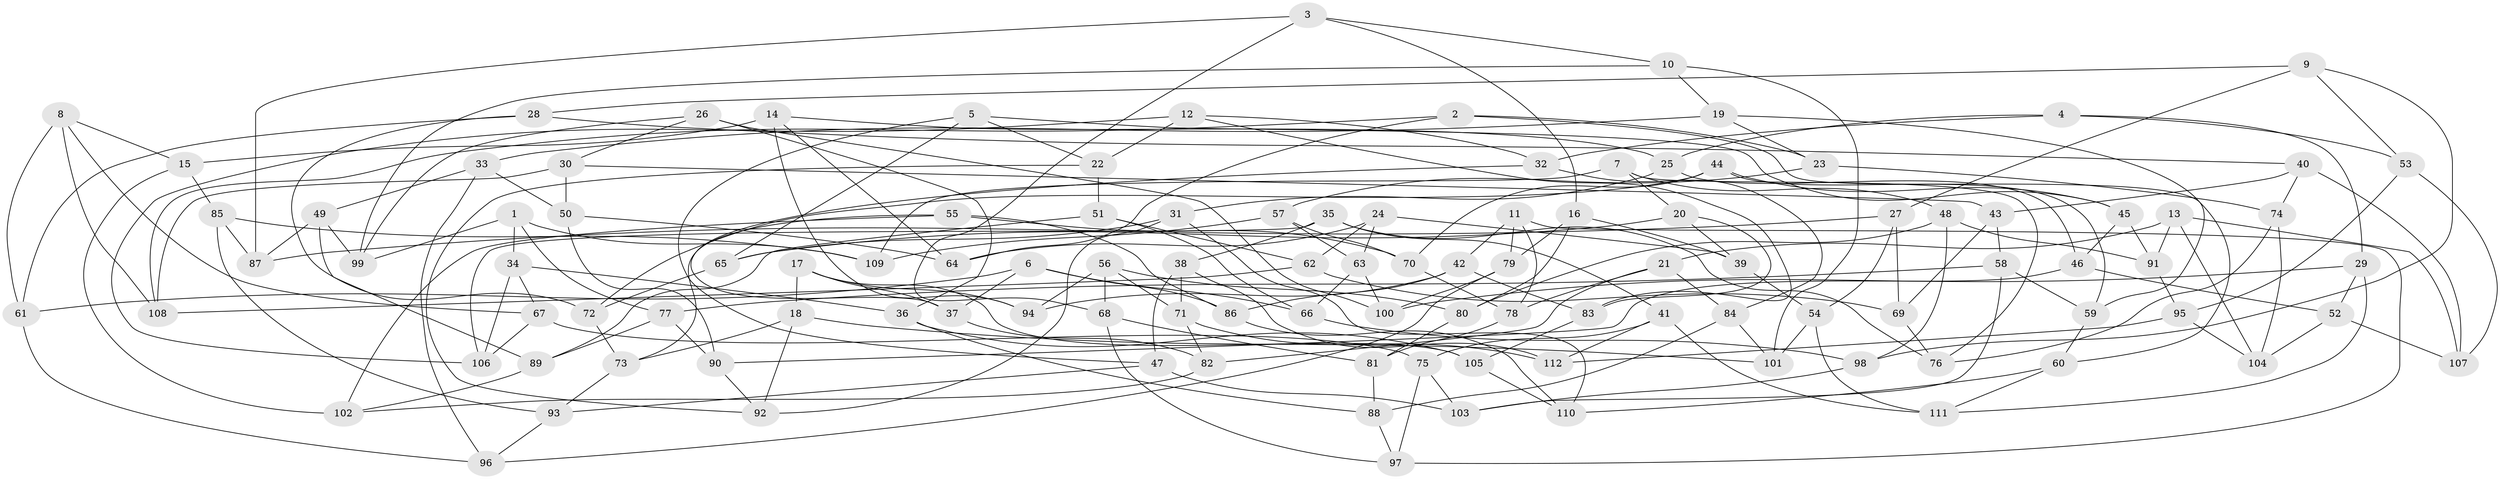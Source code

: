 // Generated by graph-tools (version 1.1) at 2025/50/03/09/25 03:50:50]
// undirected, 112 vertices, 224 edges
graph export_dot {
graph [start="1"]
  node [color=gray90,style=filled];
  1;
  2;
  3;
  4;
  5;
  6;
  7;
  8;
  9;
  10;
  11;
  12;
  13;
  14;
  15;
  16;
  17;
  18;
  19;
  20;
  21;
  22;
  23;
  24;
  25;
  26;
  27;
  28;
  29;
  30;
  31;
  32;
  33;
  34;
  35;
  36;
  37;
  38;
  39;
  40;
  41;
  42;
  43;
  44;
  45;
  46;
  47;
  48;
  49;
  50;
  51;
  52;
  53;
  54;
  55;
  56;
  57;
  58;
  59;
  60;
  61;
  62;
  63;
  64;
  65;
  66;
  67;
  68;
  69;
  70;
  71;
  72;
  73;
  74;
  75;
  76;
  77;
  78;
  79;
  80;
  81;
  82;
  83;
  84;
  85;
  86;
  87;
  88;
  89;
  90;
  91;
  92;
  93;
  94;
  95;
  96;
  97;
  98;
  99;
  100;
  101;
  102;
  103;
  104;
  105;
  106;
  107;
  108;
  109;
  110;
  111;
  112;
  1 -- 99;
  1 -- 109;
  1 -- 34;
  1 -- 77;
  2 -- 60;
  2 -- 23;
  2 -- 108;
  2 -- 64;
  3 -- 16;
  3 -- 10;
  3 -- 68;
  3 -- 87;
  4 -- 32;
  4 -- 53;
  4 -- 25;
  4 -- 29;
  5 -- 45;
  5 -- 65;
  5 -- 22;
  5 -- 47;
  6 -- 66;
  6 -- 37;
  6 -- 61;
  6 -- 86;
  7 -- 20;
  7 -- 76;
  7 -- 48;
  7 -- 109;
  8 -- 61;
  8 -- 108;
  8 -- 15;
  8 -- 67;
  9 -- 27;
  9 -- 53;
  9 -- 98;
  9 -- 28;
  10 -- 19;
  10 -- 101;
  10 -- 99;
  11 -- 42;
  11 -- 79;
  11 -- 78;
  11 -- 97;
  12 -- 32;
  12 -- 106;
  12 -- 22;
  12 -- 83;
  13 -- 21;
  13 -- 107;
  13 -- 91;
  13 -- 104;
  14 -- 15;
  14 -- 94;
  14 -- 25;
  14 -- 64;
  15 -- 102;
  15 -- 85;
  16 -- 80;
  16 -- 39;
  16 -- 79;
  17 -- 37;
  17 -- 18;
  17 -- 94;
  17 -- 105;
  18 -- 92;
  18 -- 73;
  18 -- 101;
  19 -- 59;
  19 -- 23;
  19 -- 33;
  20 -- 83;
  20 -- 39;
  20 -- 65;
  21 -- 84;
  21 -- 82;
  21 -- 78;
  22 -- 92;
  22 -- 51;
  23 -- 57;
  23 -- 74;
  24 -- 64;
  24 -- 62;
  24 -- 63;
  24 -- 39;
  25 -- 46;
  25 -- 31;
  26 -- 99;
  26 -- 36;
  26 -- 100;
  26 -- 30;
  27 -- 69;
  27 -- 87;
  27 -- 54;
  28 -- 40;
  28 -- 72;
  28 -- 61;
  29 -- 100;
  29 -- 52;
  29 -- 111;
  30 -- 50;
  30 -- 43;
  30 -- 108;
  31 -- 110;
  31 -- 65;
  31 -- 92;
  32 -- 84;
  32 -- 37;
  33 -- 96;
  33 -- 50;
  33 -- 49;
  34 -- 67;
  34 -- 36;
  34 -- 106;
  35 -- 106;
  35 -- 38;
  35 -- 76;
  35 -- 41;
  36 -- 88;
  36 -- 105;
  37 -- 82;
  38 -- 47;
  38 -- 112;
  38 -- 71;
  39 -- 54;
  40 -- 43;
  40 -- 107;
  40 -- 74;
  41 -- 111;
  41 -- 112;
  41 -- 75;
  42 -- 83;
  42 -- 86;
  42 -- 94;
  43 -- 58;
  43 -- 69;
  44 -- 70;
  44 -- 59;
  44 -- 45;
  44 -- 72;
  45 -- 46;
  45 -- 91;
  46 -- 90;
  46 -- 52;
  47 -- 103;
  47 -- 93;
  48 -- 91;
  48 -- 98;
  48 -- 80;
  49 -- 87;
  49 -- 89;
  49 -- 99;
  50 -- 90;
  50 -- 64;
  51 -- 66;
  51 -- 89;
  51 -- 62;
  52 -- 104;
  52 -- 107;
  53 -- 95;
  53 -- 107;
  54 -- 101;
  54 -- 111;
  55 -- 86;
  55 -- 73;
  55 -- 102;
  55 -- 70;
  56 -- 80;
  56 -- 68;
  56 -- 71;
  56 -- 94;
  57 -- 63;
  57 -- 109;
  57 -- 70;
  58 -- 77;
  58 -- 103;
  58 -- 59;
  59 -- 60;
  60 -- 111;
  60 -- 110;
  61 -- 96;
  62 -- 108;
  62 -- 69;
  63 -- 100;
  63 -- 66;
  65 -- 72;
  66 -- 98;
  67 -- 106;
  67 -- 75;
  68 -- 97;
  68 -- 81;
  69 -- 76;
  70 -- 78;
  71 -- 82;
  71 -- 112;
  72 -- 73;
  73 -- 93;
  74 -- 76;
  74 -- 104;
  75 -- 97;
  75 -- 103;
  77 -- 90;
  77 -- 89;
  78 -- 81;
  79 -- 100;
  79 -- 96;
  80 -- 81;
  81 -- 88;
  82 -- 102;
  83 -- 105;
  84 -- 88;
  84 -- 101;
  85 -- 109;
  85 -- 93;
  85 -- 87;
  86 -- 110;
  88 -- 97;
  89 -- 102;
  90 -- 92;
  91 -- 95;
  93 -- 96;
  95 -- 104;
  95 -- 112;
  98 -- 103;
  105 -- 110;
}
